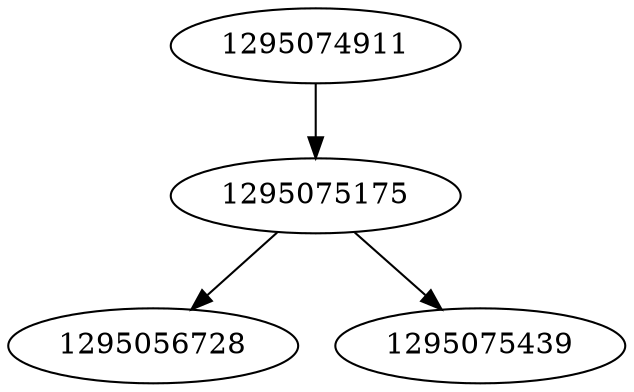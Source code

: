 strict digraph  {
1295056728;
1295075175;
1295074911;
1295075439;
1295075175 -> 1295056728;
1295075175 -> 1295075439;
1295074911 -> 1295075175;
}

